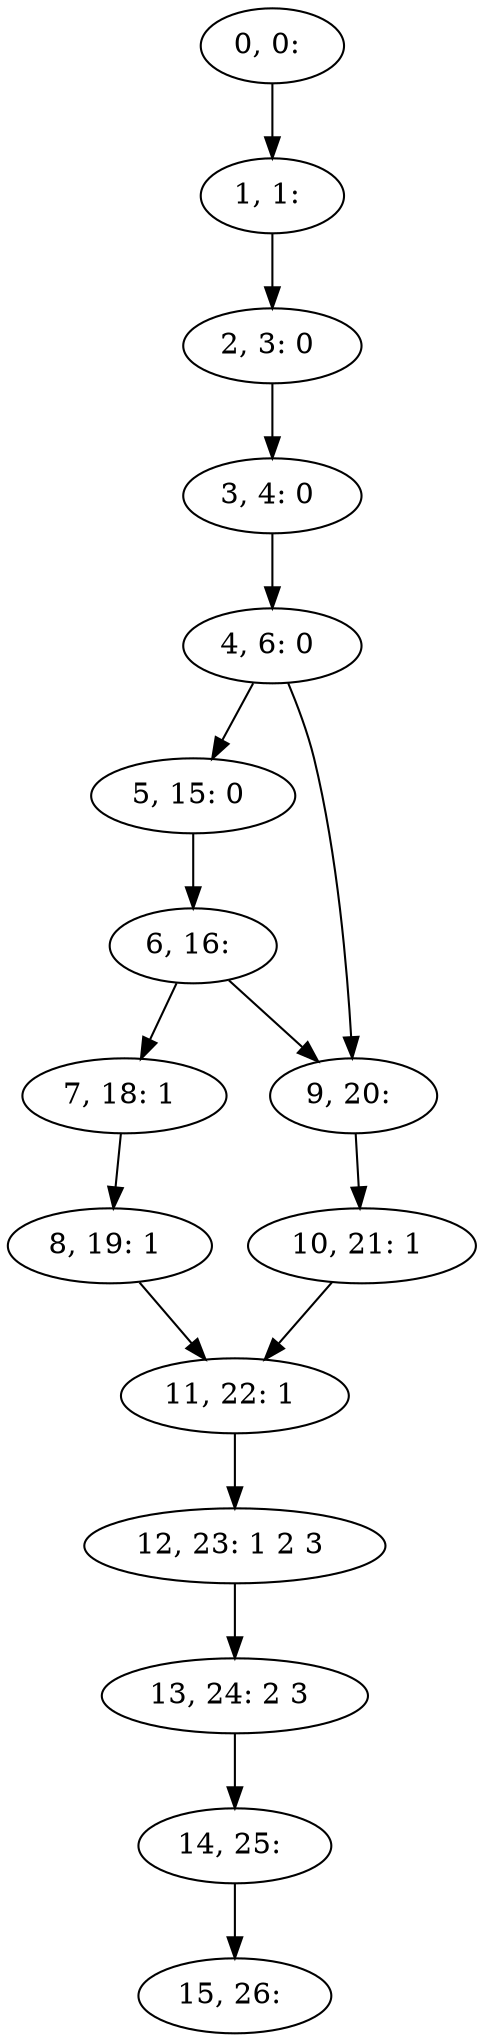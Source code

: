 digraph G {
0[label="0, 0: "];
1[label="1, 1: "];
2[label="2, 3: 0 "];
3[label="3, 4: 0 "];
4[label="4, 6: 0 "];
5[label="5, 15: 0 "];
6[label="6, 16: "];
7[label="7, 18: 1 "];
8[label="8, 19: 1 "];
9[label="9, 20: "];
10[label="10, 21: 1 "];
11[label="11, 22: 1 "];
12[label="12, 23: 1 2 3 "];
13[label="13, 24: 2 3 "];
14[label="14, 25: "];
15[label="15, 26: "];
0->1 ;
1->2 ;
2->3 ;
3->4 ;
4->5 ;
4->9 ;
5->6 ;
6->7 ;
6->9 ;
7->8 ;
8->11 ;
9->10 ;
10->11 ;
11->12 ;
12->13 ;
13->14 ;
14->15 ;
}

